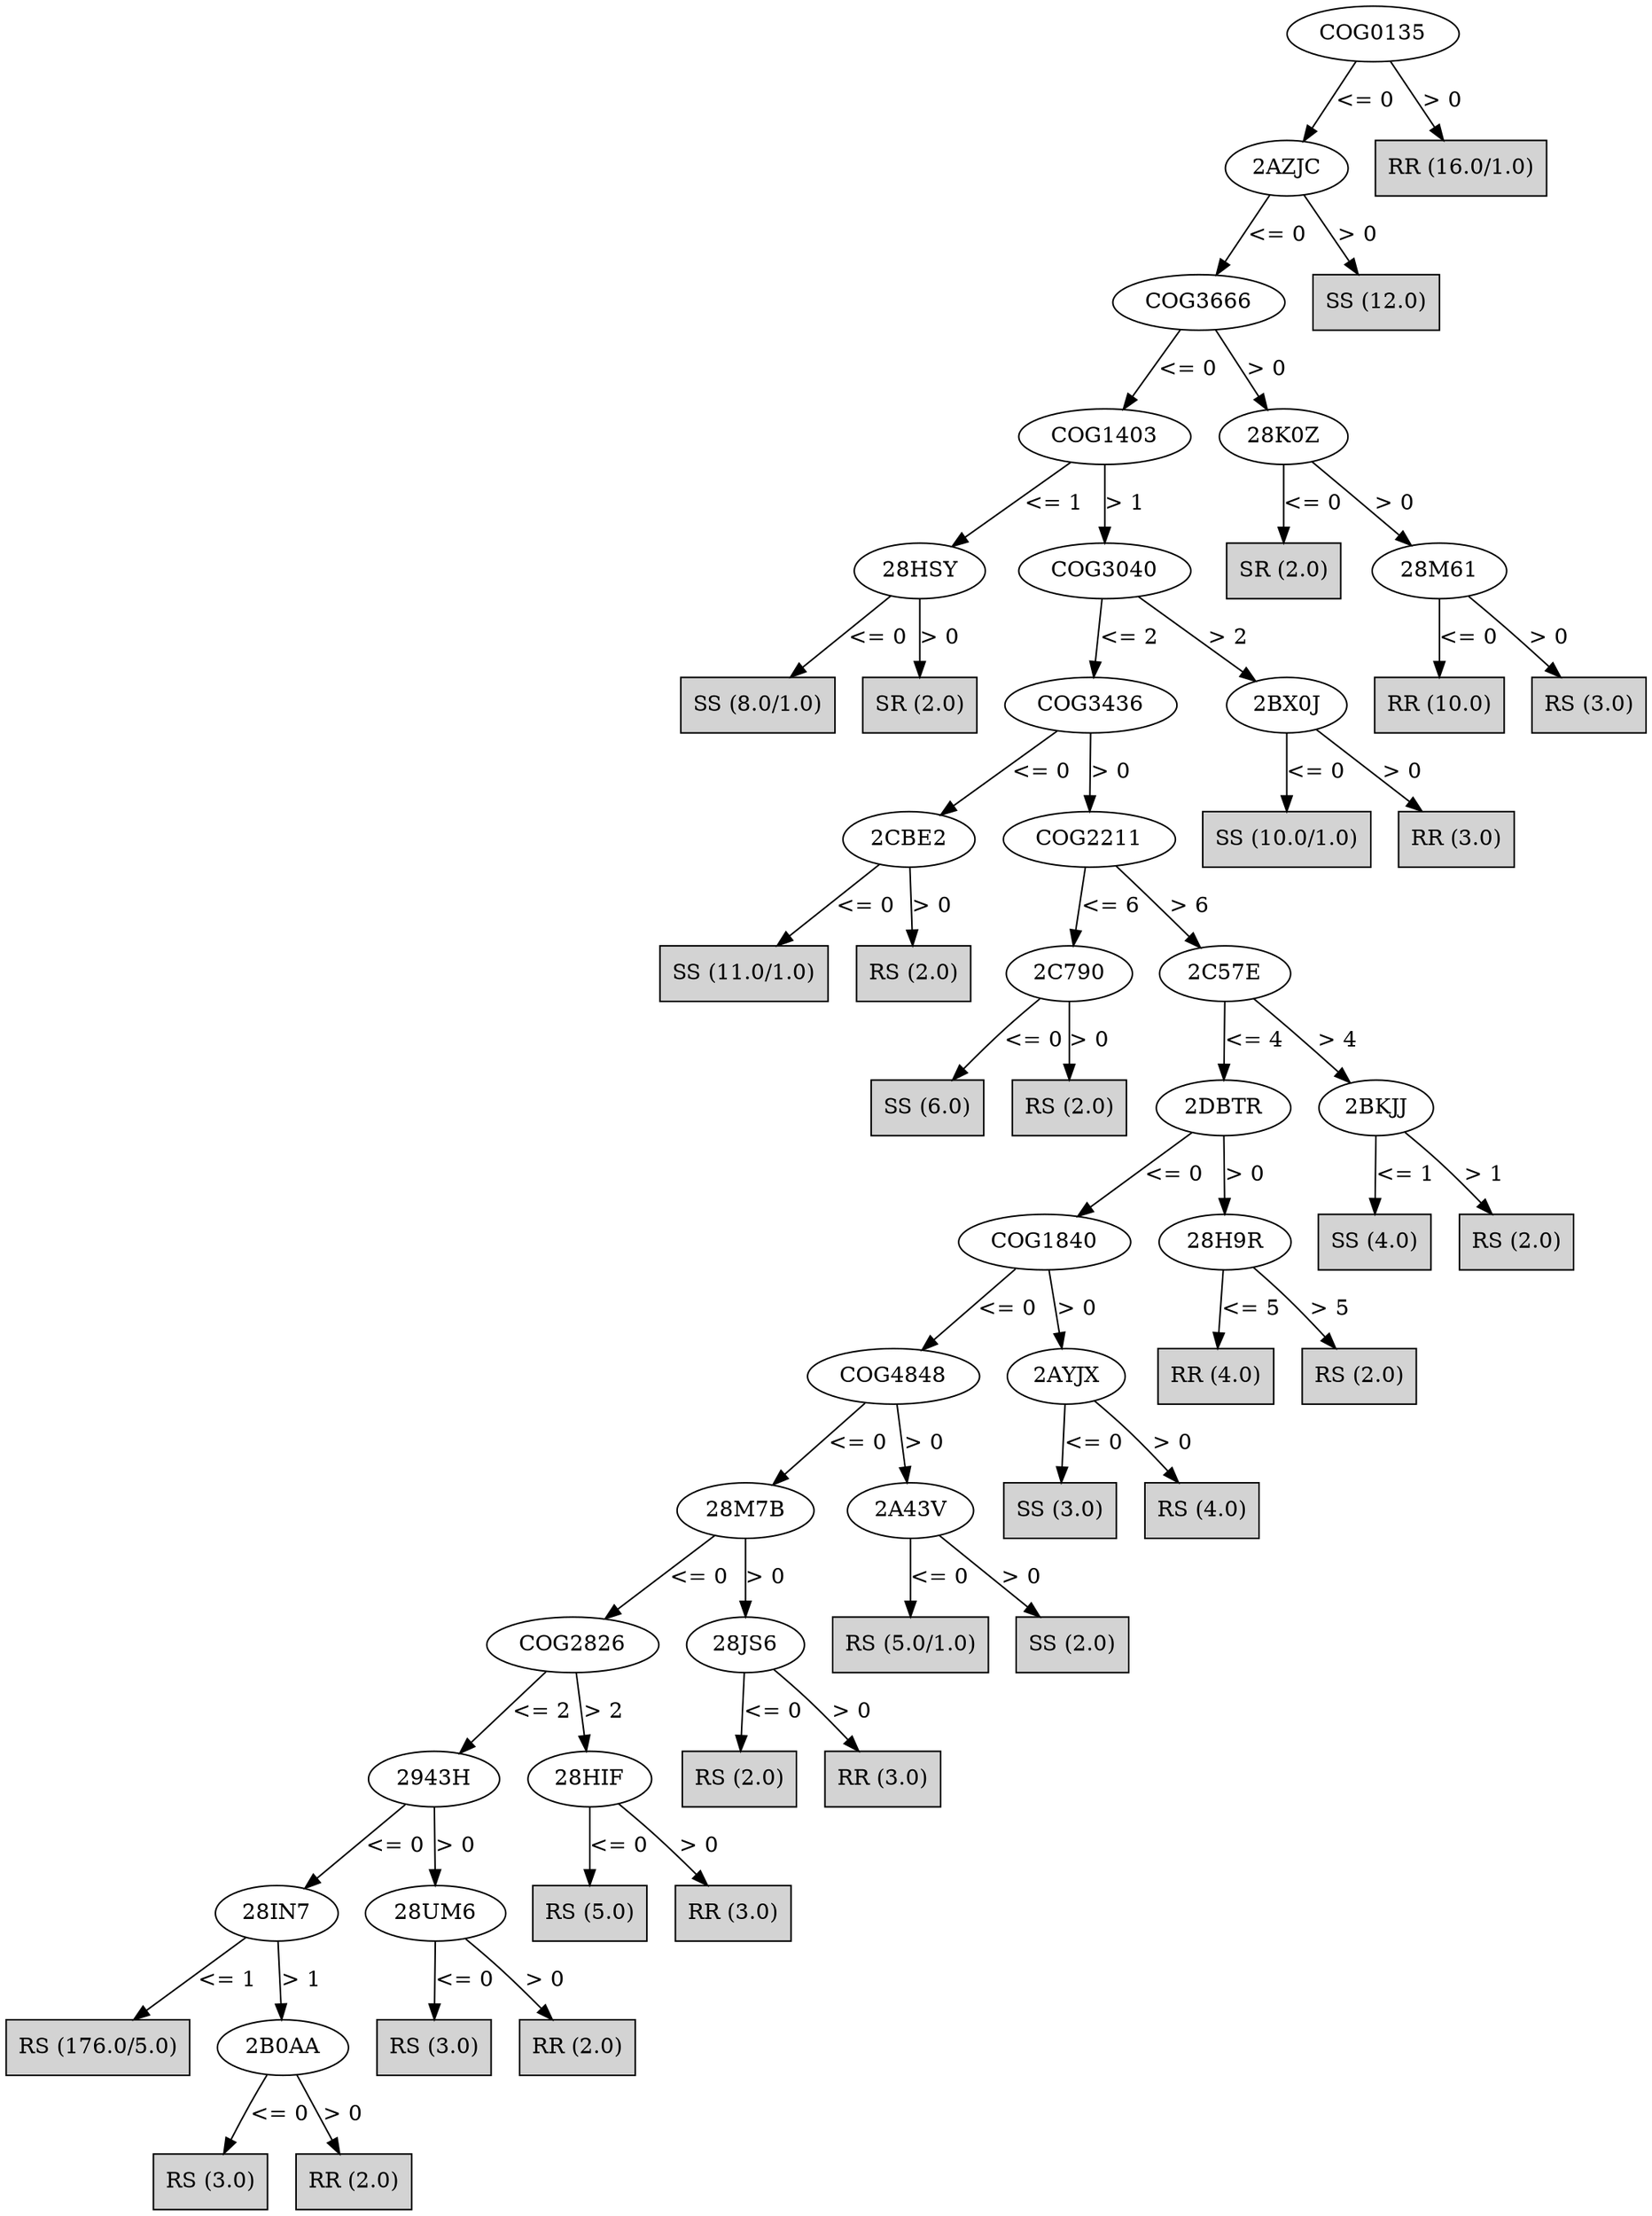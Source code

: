 digraph J48Tree {
N0 [label="COG0135" ]
N0->N1 [label="<= 0"]
N1 [label="2AZJC" ]
N1->N2 [label="<= 0"]
N2 [label="COG3666" ]
N2->N3 [label="<= 0"]
N3 [label="COG1403" ]
N3->N4 [label="<= 1"]
N4 [label="28HSY" ]
N4->N5 [label="<= 0"]
N5 [label="SS (8.0/1.0)" shape=box style=filled ]
N4->N6 [label="> 0"]
N6 [label="SR (2.0)" shape=box style=filled ]
N3->N7 [label="> 1"]
N7 [label="COG3040" ]
N7->N8 [label="<= 2"]
N8 [label="COG3436" ]
N8->N9 [label="<= 0"]
N9 [label="2CBE2" ]
N9->N10 [label="<= 0"]
N10 [label="SS (11.0/1.0)" shape=box style=filled ]
N9->N11 [label="> 0"]
N11 [label="RS (2.0)" shape=box style=filled ]
N8->N12 [label="> 0"]
N12 [label="COG2211" ]
N12->N13 [label="<= 6"]
N13 [label="2C790" ]
N13->N14 [label="<= 0"]
N14 [label="SS (6.0)" shape=box style=filled ]
N13->N15 [label="> 0"]
N15 [label="RS (2.0)" shape=box style=filled ]
N12->N16 [label="> 6"]
N16 [label="2C57E" ]
N16->N17 [label="<= 4"]
N17 [label="2DBTR" ]
N17->N18 [label="<= 0"]
N18 [label="COG1840" ]
N18->N19 [label="<= 0"]
N19 [label="COG4848" ]
N19->N20 [label="<= 0"]
N20 [label="28M7B" ]
N20->N21 [label="<= 0"]
N21 [label="COG2826" ]
N21->N22 [label="<= 2"]
N22 [label="2943H" ]
N22->N23 [label="<= 0"]
N23 [label="28IN7" ]
N23->N24 [label="<= 1"]
N24 [label="RS (176.0/5.0)" shape=box style=filled ]
N23->N25 [label="> 1"]
N25 [label="2B0AA" ]
N25->N26 [label="<= 0"]
N26 [label="RS (3.0)" shape=box style=filled ]
N25->N27 [label="> 0"]
N27 [label="RR (2.0)" shape=box style=filled ]
N22->N28 [label="> 0"]
N28 [label="28UM6" ]
N28->N29 [label="<= 0"]
N29 [label="RS (3.0)" shape=box style=filled ]
N28->N30 [label="> 0"]
N30 [label="RR (2.0)" shape=box style=filled ]
N21->N31 [label="> 2"]
N31 [label="28HIF" ]
N31->N32 [label="<= 0"]
N32 [label="RS (5.0)" shape=box style=filled ]
N31->N33 [label="> 0"]
N33 [label="RR (3.0)" shape=box style=filled ]
N20->N34 [label="> 0"]
N34 [label="28JS6" ]
N34->N35 [label="<= 0"]
N35 [label="RS (2.0)" shape=box style=filled ]
N34->N36 [label="> 0"]
N36 [label="RR (3.0)" shape=box style=filled ]
N19->N37 [label="> 0"]
N37 [label="2A43V" ]
N37->N38 [label="<= 0"]
N38 [label="RS (5.0/1.0)" shape=box style=filled ]
N37->N39 [label="> 0"]
N39 [label="SS (2.0)" shape=box style=filled ]
N18->N40 [label="> 0"]
N40 [label="2AYJX" ]
N40->N41 [label="<= 0"]
N41 [label="SS (3.0)" shape=box style=filled ]
N40->N42 [label="> 0"]
N42 [label="RS (4.0)" shape=box style=filled ]
N17->N43 [label="> 0"]
N43 [label="28H9R" ]
N43->N44 [label="<= 5"]
N44 [label="RR (4.0)" shape=box style=filled ]
N43->N45 [label="> 5"]
N45 [label="RS (2.0)" shape=box style=filled ]
N16->N46 [label="> 4"]
N46 [label="2BKJJ" ]
N46->N47 [label="<= 1"]
N47 [label="SS (4.0)" shape=box style=filled ]
N46->N48 [label="> 1"]
N48 [label="RS (2.0)" shape=box style=filled ]
N7->N49 [label="> 2"]
N49 [label="2BX0J" ]
N49->N50 [label="<= 0"]
N50 [label="SS (10.0/1.0)" shape=box style=filled ]
N49->N51 [label="> 0"]
N51 [label="RR (3.0)" shape=box style=filled ]
N2->N52 [label="> 0"]
N52 [label="28K0Z" ]
N52->N53 [label="<= 0"]
N53 [label="SR (2.0)" shape=box style=filled ]
N52->N54 [label="> 0"]
N54 [label="28M61" ]
N54->N55 [label="<= 0"]
N55 [label="RR (10.0)" shape=box style=filled ]
N54->N56 [label="> 0"]
N56 [label="RS (3.0)" shape=box style=filled ]
N1->N57 [label="> 0"]
N57 [label="SS (12.0)" shape=box style=filled ]
N0->N58 [label="> 0"]
N58 [label="RR (16.0/1.0)" shape=box style=filled ]
}


